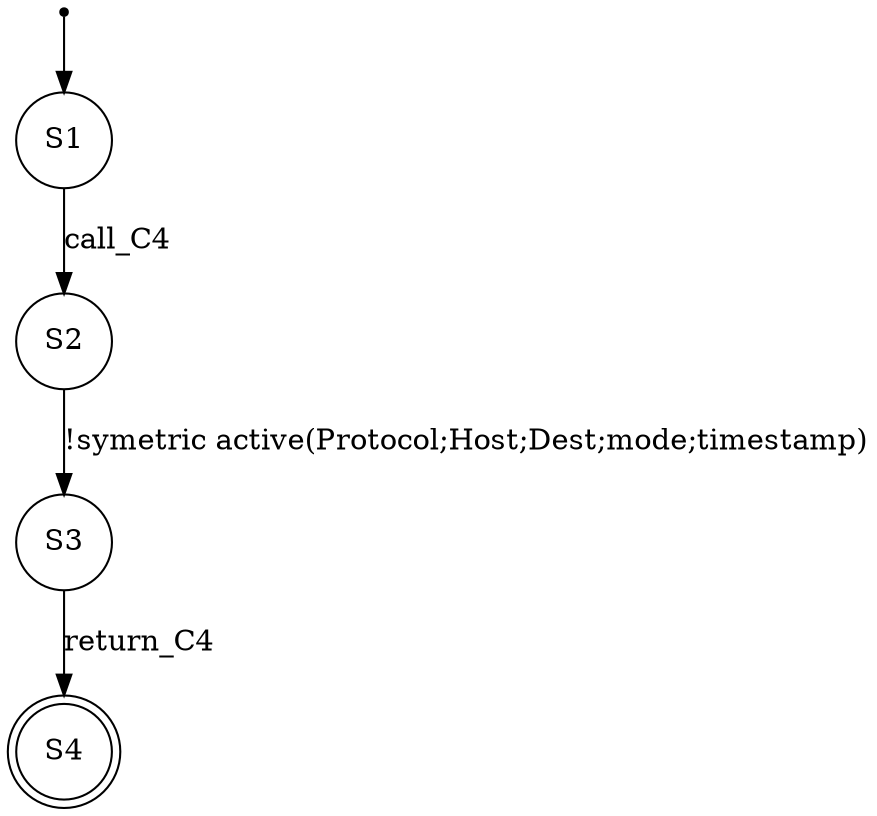 digraph LTS {
S00[shape=point]
S1[label=S1,shape=circle];
S2[label=S2,shape=circle];
S3[label=S3,shape=circle];
S4[label=S4,shape=doublecircle];
S00 -> S1
S1 -> S2[label ="call_C4"];
S2 -> S3[label ="!symetric active(Protocol;Host;Dest;mode;timestamp)"];
S3 -> S4[label ="return_C4"];
}
